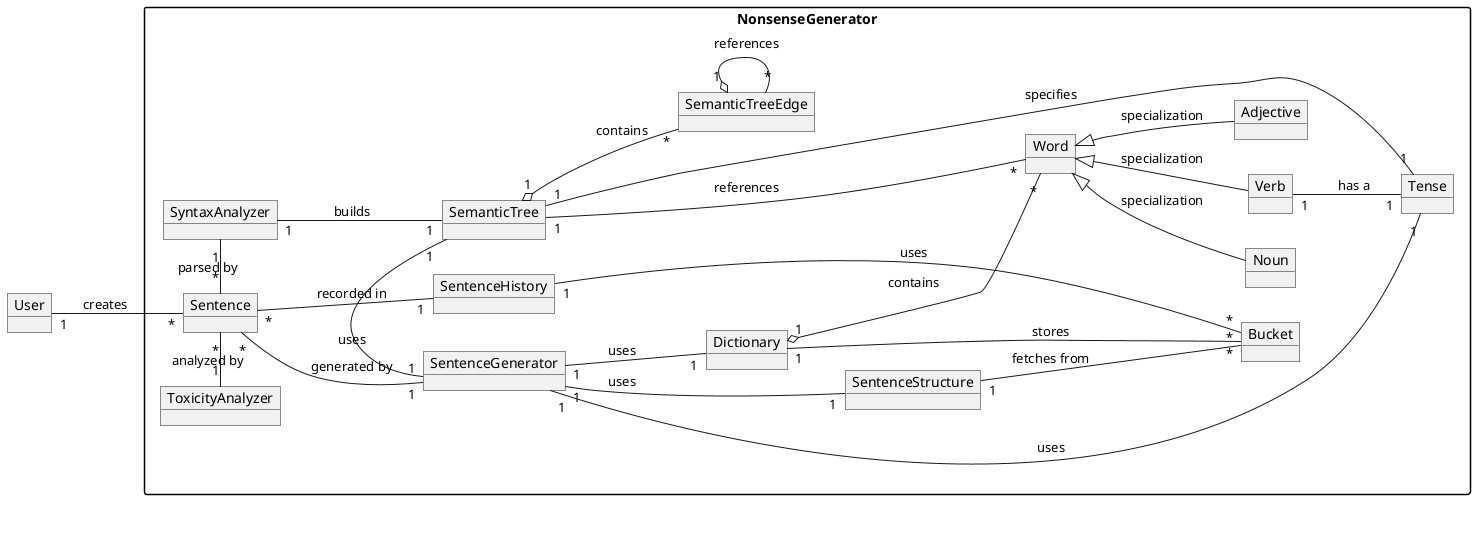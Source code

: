 @startuml domainmodeldiagram
left to right direction
skinparam packageStyle rectangle

object User

package NonsenseGenerator {
    object ToxicityAnalyzer
    object SyntaxAnalyzer
    object Sentence
    object SentenceHistory
    object SentenceGenerator
    object SemanticTree
    object SentenceStructure
    object Word
    object Noun
    object Verb
    object Adjective
    object Dictionary
    object Bucket
    object Tense
    object SemanticTreeEdge
}

User "1" -- "*" Sentence : "creates"

Sentence "*" -Left- "1" ToxicityAnalyzer : "analyzed by"
Sentence "*" -- "1" SentenceHistory : "recorded in"
Sentence "*" -Right- "1" SyntaxAnalyzer : "parsed by"
Sentence "*" -- "1" SentenceGenerator : "generated by"

Word <|-- Noun : "specialization"
Word <|-- Verb : "specialization"
Word <|-- Adjective : "specialization"
Verb "1" -- "1" Tense : "has a"

Dictionary "1" o-- "*" Word : "contains"
Dictionary "1" - "*" Bucket : "stores"

SentenceHistory "1" ---- "*" Bucket : "uses"

SentenceGenerator "1" -- "1" SentenceStructure : "uses"
SentenceGenerator "1" -- "1" Dictionary : "uses"
SentenceGenerator "1" - "1" SemanticTree : "uses"
SentenceGenerator "1" -- "1" Tense : "uses"

SyntaxAnalyzer "1" -- "1" SemanticTree : "builds"
SemanticTree "1" -- "*" Word : "references"
SemanticTree "1" -- "1" Tense : "specifies"

SentenceStructure "1" -- "*" Bucket : "fetches from"

SemanticTree "1" o-- "*" SemanticTreeEdge : "contains"
SemanticTreeEdge "1" o-- "*" SemanticTreeEdge : "references"
@enduml